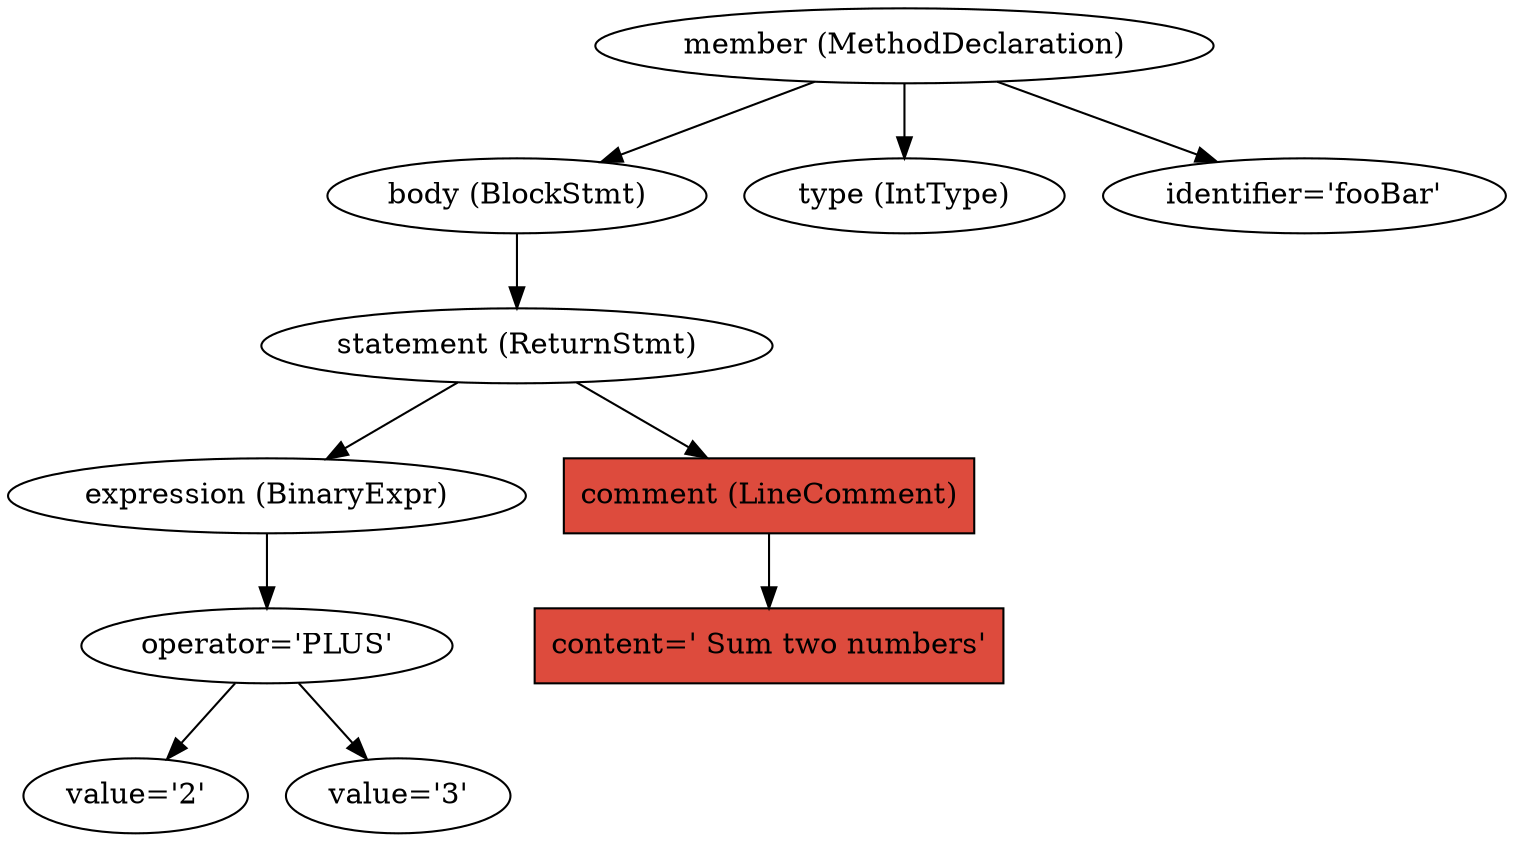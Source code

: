 digraph {bgcolor="transparent"

n7 [label="member (MethodDeclaration)"];
n9 [label="body (BlockStmt)"];
n7 -> n9;
n10 [label="statement (ReturnStmt)"];
n9 -> n10;
n11 [label="expression (BinaryExpr)"];
n10 -> n11;
n12 [label="operator='PLUS'"];
n11 -> n12;
n14 [label="value='2'"];
n12 -> n14;
n12 -> n16;
n16 [label="value='3'"];
n17 [label="comment (LineComment)"
     fillcolor="#dd4b3d"
     style=filled
     shape=box];
n10 -> n17;
n18 [label="content=' Sum two numbers'"
     fillcolor="#dd4b3d"
     style=filled
     shape=box];
n17 -> n18;
n19 [label="type (IntType)"];
n7 -> n19;
n21 [label="identifier='fooBar'"];
n7 -> n21;
}